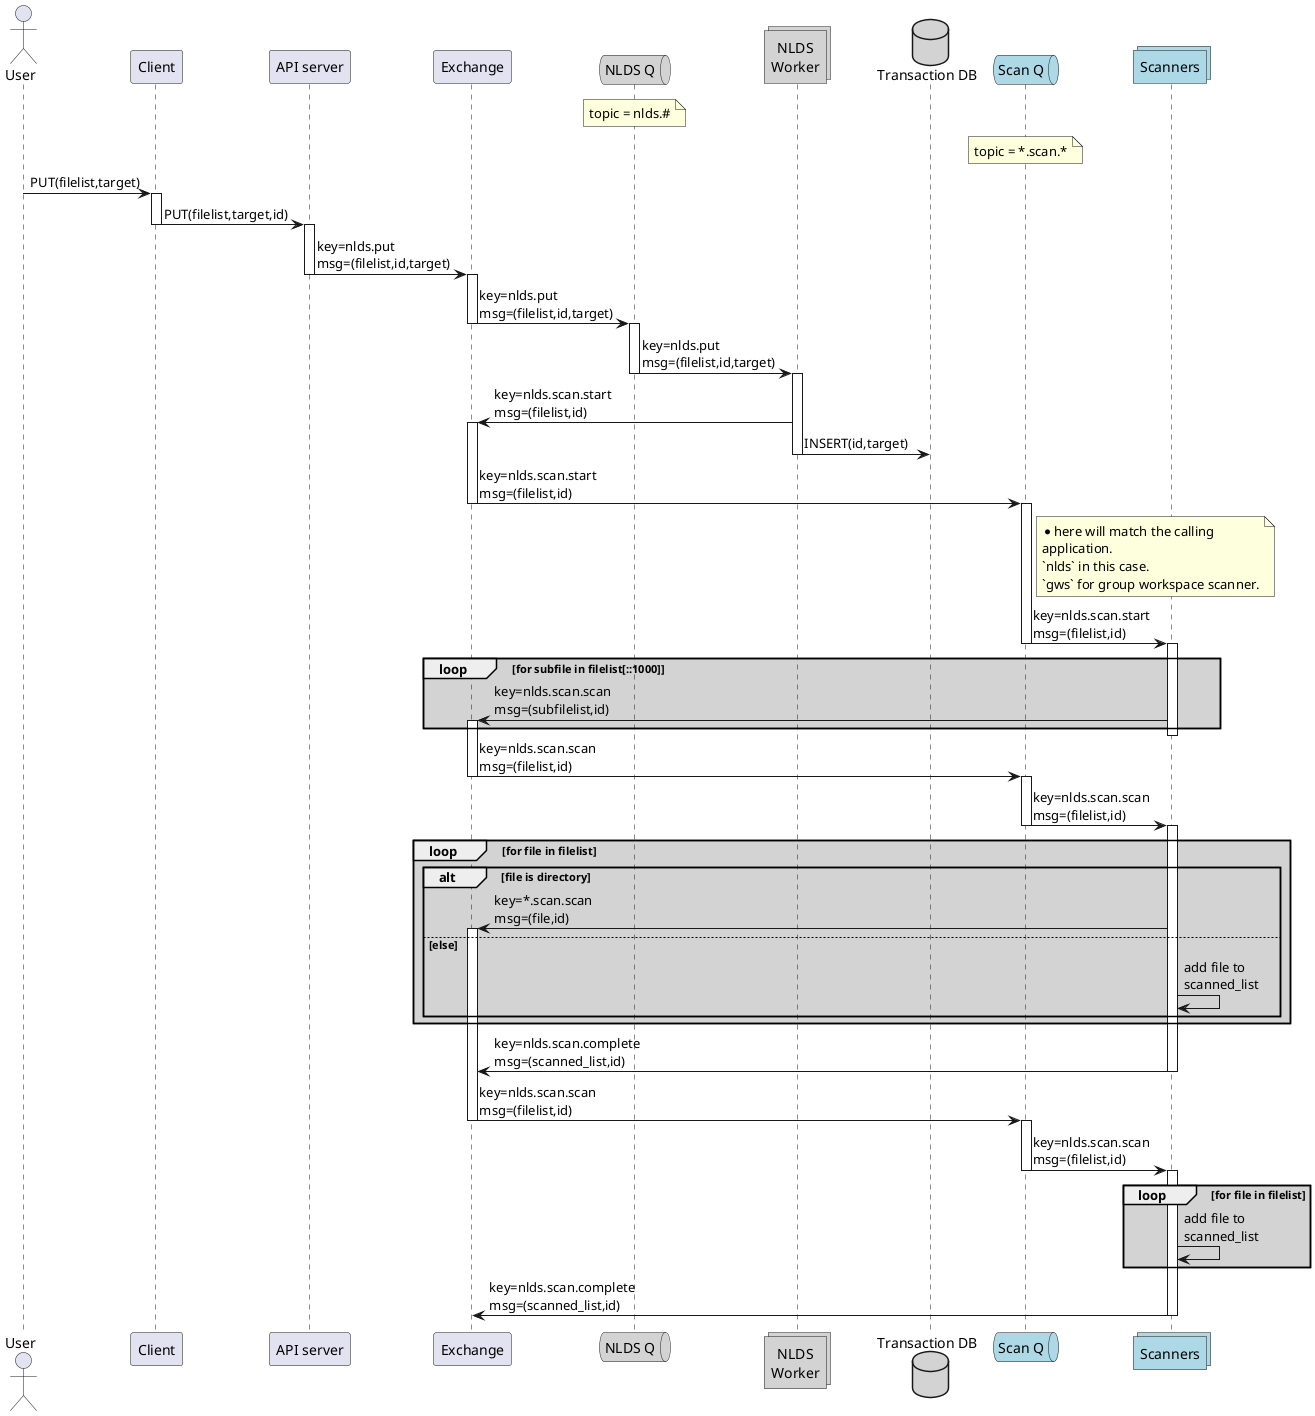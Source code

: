 @startuml message_flow_put

actor user as "User"
participant client as "Client"
participant server as "API server"
participant wex as "Exchange"

queue qw as "NLDS Q" #lightgrey
note over qw
    topic = nlds.#
end note
collections work as "NLDS\nWorker" #lightgrey
database iddb as "Transaction DB" #lightgrey

queue qs as "Scan Q" #lightblue
note over qs
    topic = *.scan.*
end note
collections scan as "Scanners" #lightblue

user -> client : PUT(filelist,target)
activate client
client -> server : PUT(filelist,target,id)
deactivate client
activate server
server -> wex : key=nlds.put\nmsg=(filelist,id,target)
deactivate server
activate wex
wex -> qw : key=nlds.put\nmsg=(filelist,id,target)
deactivate wex
activate qw
qw -> work : key=nlds.put\nmsg=(filelist,id,target)
deactivate qw

activate work
work -> wex : key=nlds.scan.start\nmsg=(filelist,id)
activate wex
work -> iddb : INSERT(id,target)
deactivate work
wex -> qs : key=nlds.scan.start\nmsg=(filelist,id)
deactivate wex
note right of qs
    * here will match the calling
    application.
    `nlds` in this case.
    `gws` for group workspace scanner.
end note
activate qs
qs -> scan : key=nlds.scan.start\nmsg=(filelist,id)
deactivate qs
activate scan
loop #lightgrey for subfile in filelist[::1000]
    scan -> wex : key=nlds.scan.scan\nmsg=(subfilelist,id)
    activate wex
end
deactivate scan
wex -> qs : key=nlds.scan.scan\nmsg=(filelist,id)
deactivate wex
activate qs
qs -> scan : key=nlds.scan.scan\nmsg=(filelist,id)
deactivate qs
activate scan
loop #lightgrey for file in filelist 
    alt file is directory
        scan -> wex : key=*.scan.scan\nmsg=(file,id)
        activate wex
    else else
        scan -> scan : add file to\nscanned_list
    end
end
scan -> wex : key=nlds.scan.complete\nmsg=(scanned_list,id)
deactivate scan
wex -> qs : key=nlds.scan.scan\nmsg=(filelist,id)
deactivate wex
activate qs
qs -> scan : key=nlds.scan.scan\nmsg=(filelist,id)
deactivate qs
activate scan
loop #lightgrey for file in filelist 
    scan -> scan : add file to\nscanned_list
end
scan -> wex : key=nlds.scan.complete\nmsg=(scanned_list,id)
deactivate scan
@enduml